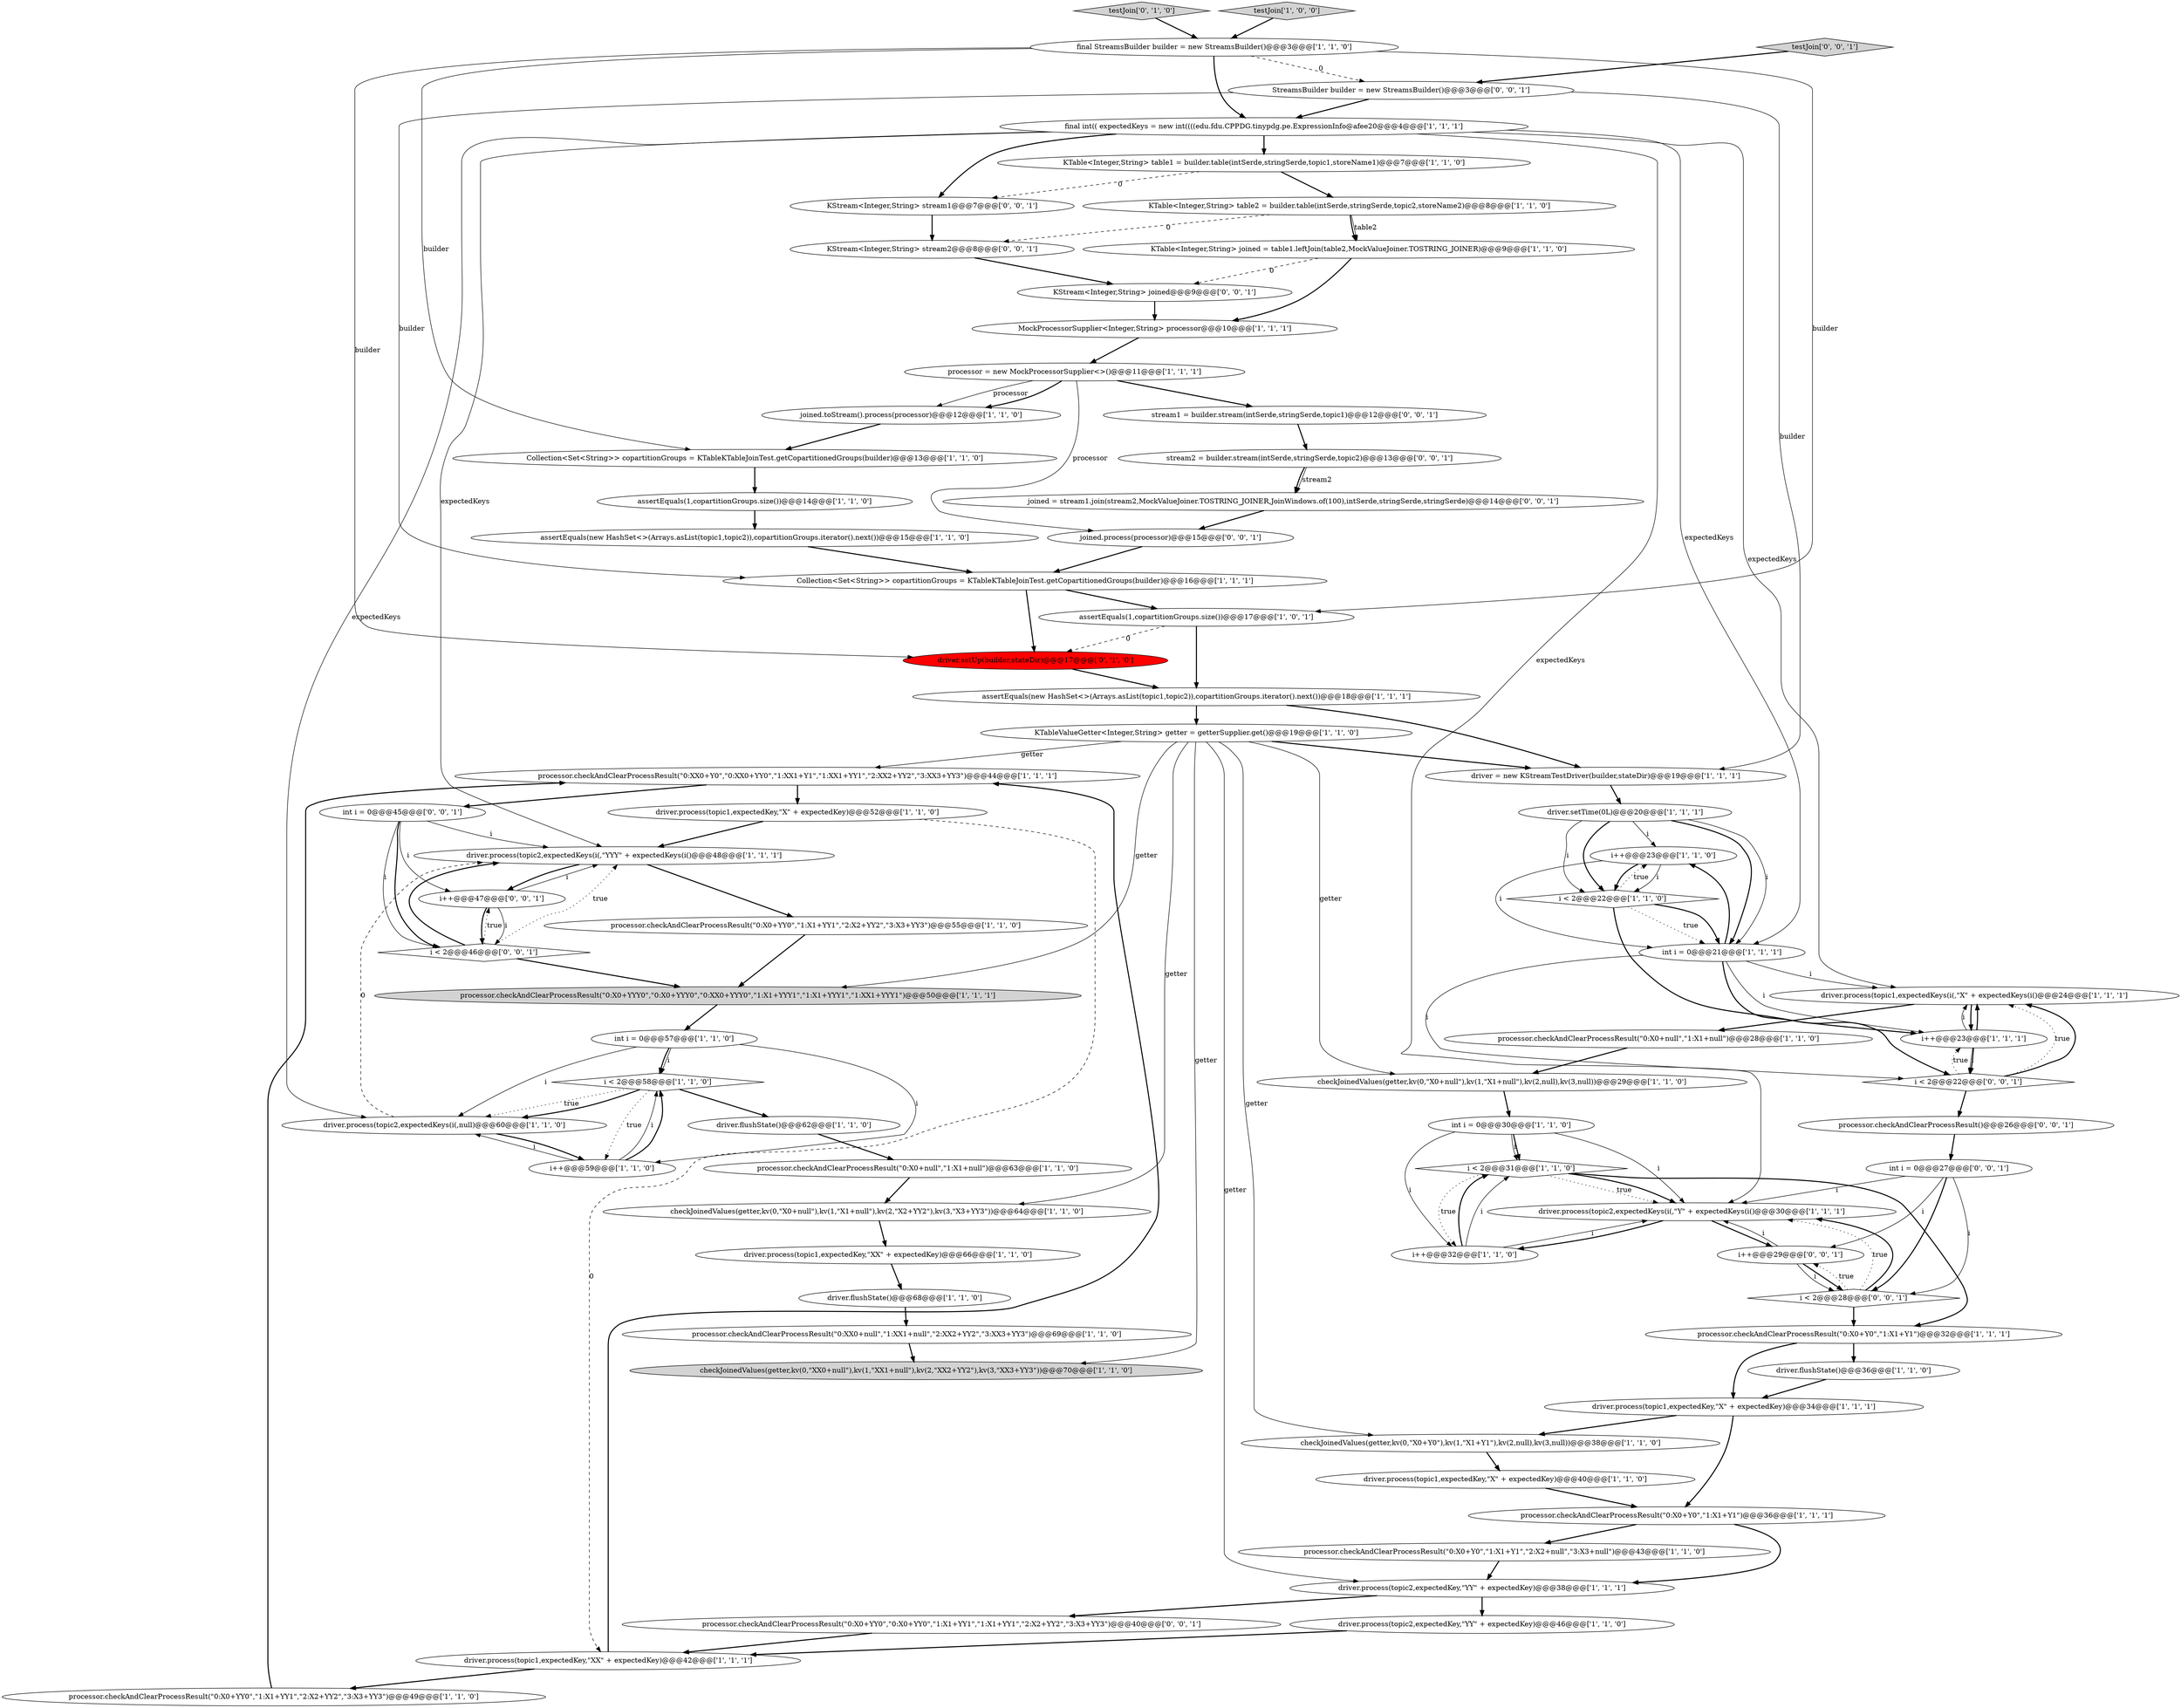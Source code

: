 digraph {
56 [style = filled, label = "testJoin['0', '1', '0']", fillcolor = lightgray, shape = diamond image = "AAA0AAABBB2BBB"];
19 [style = filled, label = "processor.checkAndClearProcessResult(\"0:X0+YY0\",\"1:X1+YY1\",\"2:X2+YY2\",\"3:X3+YY3\")@@@55@@@['1', '1', '0']", fillcolor = white, shape = ellipse image = "AAA0AAABBB1BBB"];
32 [style = filled, label = "final StreamsBuilder builder = new StreamsBuilder()@@@3@@@['1', '1', '0']", fillcolor = white, shape = ellipse image = "AAA0AAABBB1BBB"];
18 [style = filled, label = "KTable<Integer,String> joined = table1.leftJoin(table2,MockValueJoiner.TOSTRING_JOINER)@@@9@@@['1', '1', '0']", fillcolor = white, shape = ellipse image = "AAA0AAABBB1BBB"];
43 [style = filled, label = "processor.checkAndClearProcessResult(\"0:X0+null\",\"1:X1+null\")@@@63@@@['1', '1', '0']", fillcolor = white, shape = ellipse image = "AAA0AAABBB1BBB"];
64 [style = filled, label = "i++@@@47@@@['0', '0', '1']", fillcolor = white, shape = ellipse image = "AAA0AAABBB3BBB"];
69 [style = filled, label = "int i = 0@@@27@@@['0', '0', '1']", fillcolor = white, shape = ellipse image = "AAA0AAABBB3BBB"];
26 [style = filled, label = "driver.process(topic2,expectedKeys(i(,\"YYY\" + expectedKeys(i()@@@48@@@['1', '1', '1']", fillcolor = white, shape = ellipse image = "AAA0AAABBB1BBB"];
11 [style = filled, label = "driver.flushState()@@@36@@@['1', '1', '0']", fillcolor = white, shape = ellipse image = "AAA0AAABBB1BBB"];
3 [style = filled, label = "assertEquals(1,copartitionGroups.size())@@@17@@@['1', '0', '1']", fillcolor = white, shape = ellipse image = "AAA0AAABBB1BBB"];
14 [style = filled, label = "processor.checkAndClearProcessResult(\"0:XX0+Y0\",\"0:XX0+YY0\",\"1:XX1+Y1\",\"1:XX1+YY1\",\"2:XX2+YY2\",\"3:XX3+YY3\")@@@44@@@['1', '1', '1']", fillcolor = white, shape = ellipse image = "AAA0AAABBB1BBB"];
15 [style = filled, label = "assertEquals(new HashSet<>(Arrays.asList(topic1,topic2)),copartitionGroups.iterator().next())@@@18@@@['1', '1', '1']", fillcolor = white, shape = ellipse image = "AAA0AAABBB1BBB"];
35 [style = filled, label = "i < 2@@@58@@@['1', '1', '0']", fillcolor = white, shape = diamond image = "AAA0AAABBB1BBB"];
9 [style = filled, label = "KTableValueGetter<Integer,String> getter = getterSupplier.get()@@@19@@@['1', '1', '0']", fillcolor = white, shape = ellipse image = "AAA0AAABBB1BBB"];
33 [style = filled, label = "i++@@@23@@@['1', '1', '0']", fillcolor = white, shape = ellipse image = "AAA0AAABBB1BBB"];
48 [style = filled, label = "processor = new MockProcessorSupplier<>()@@@11@@@['1', '1', '1']", fillcolor = white, shape = ellipse image = "AAA0AAABBB1BBB"];
46 [style = filled, label = "processor.checkAndClearProcessResult(\"0:X0+Y0\",\"1:X1+Y1\",\"2:X2+null\",\"3:X3+null\")@@@43@@@['1', '1', '0']", fillcolor = white, shape = ellipse image = "AAA0AAABBB1BBB"];
25 [style = filled, label = "i < 2@@@31@@@['1', '1', '0']", fillcolor = white, shape = diamond image = "AAA0AAABBB1BBB"];
72 [style = filled, label = "i++@@@29@@@['0', '0', '1']", fillcolor = white, shape = ellipse image = "AAA0AAABBB3BBB"];
10 [style = filled, label = "int i = 0@@@30@@@['1', '1', '0']", fillcolor = white, shape = ellipse image = "AAA0AAABBB1BBB"];
7 [style = filled, label = "assertEquals(1,copartitionGroups.size())@@@14@@@['1', '1', '0']", fillcolor = white, shape = ellipse image = "AAA0AAABBB1BBB"];
34 [style = filled, label = "checkJoinedValues(getter,kv(0,\"X0+null\"),kv(1,\"X1+null\"),kv(2,null),kv(3,null))@@@29@@@['1', '1', '0']", fillcolor = white, shape = ellipse image = "AAA0AAABBB1BBB"];
29 [style = filled, label = "driver.process(topic1,expectedKey,\"XX\" + expectedKey)@@@42@@@['1', '1', '1']", fillcolor = white, shape = ellipse image = "AAA0AAABBB1BBB"];
71 [style = filled, label = "testJoin['0', '0', '1']", fillcolor = lightgray, shape = diamond image = "AAA0AAABBB3BBB"];
61 [style = filled, label = "stream1 = builder.stream(intSerde,stringSerde,topic1)@@@12@@@['0', '0', '1']", fillcolor = white, shape = ellipse image = "AAA0AAABBB3BBB"];
31 [style = filled, label = "i < 2@@@22@@@['1', '1', '0']", fillcolor = white, shape = diamond image = "AAA0AAABBB1BBB"];
38 [style = filled, label = "int i = 0@@@57@@@['1', '1', '0']", fillcolor = white, shape = ellipse image = "AAA0AAABBB1BBB"];
16 [style = filled, label = "final int(( expectedKeys = new int((((edu.fdu.CPPDG.tinypdg.pe.ExpressionInfo@afee20@@@4@@@['1', '1', '1']", fillcolor = white, shape = ellipse image = "AAA0AAABBB1BBB"];
75 [style = filled, label = "processor.checkAndClearProcessResult(\"0:X0+YY0\",\"0:X0+YY0\",\"1:X1+YY1\",\"1:X1+YY1\",\"2:X2+YY2\",\"3:X3+YY3\")@@@40@@@['0', '0', '1']", fillcolor = white, shape = ellipse image = "AAA0AAABBB3BBB"];
73 [style = filled, label = "joined.process(processor)@@@15@@@['0', '0', '1']", fillcolor = white, shape = ellipse image = "AAA0AAABBB3BBB"];
40 [style = filled, label = "joined.toStream().process(processor)@@@12@@@['1', '1', '0']", fillcolor = white, shape = ellipse image = "AAA0AAABBB1BBB"];
60 [style = filled, label = "i < 2@@@22@@@['0', '0', '1']", fillcolor = white, shape = diamond image = "AAA0AAABBB3BBB"];
20 [style = filled, label = "checkJoinedValues(getter,kv(0,\"X0+Y0\"),kv(1,\"X1+Y1\"),kv(2,null),kv(3,null))@@@38@@@['1', '1', '0']", fillcolor = white, shape = ellipse image = "AAA0AAABBB1BBB"];
39 [style = filled, label = "driver = new KStreamTestDriver(builder,stateDir)@@@19@@@['1', '1', '1']", fillcolor = white, shape = ellipse image = "AAA0AAABBB1BBB"];
37 [style = filled, label = "Collection<Set<String>> copartitionGroups = KTableKTableJoinTest.getCopartitionedGroups(builder)@@@13@@@['1', '1', '0']", fillcolor = white, shape = ellipse image = "AAA0AAABBB1BBB"];
49 [style = filled, label = "processor.checkAndClearProcessResult(\"0:X0+Y0\",\"1:X1+Y1\")@@@32@@@['1', '1', '1']", fillcolor = white, shape = ellipse image = "AAA0AAABBB1BBB"];
8 [style = filled, label = "driver.process(topic1,expectedKey,\"XX\" + expectedKey)@@@66@@@['1', '1', '0']", fillcolor = white, shape = ellipse image = "AAA0AAABBB1BBB"];
58 [style = filled, label = "joined = stream1.join(stream2,MockValueJoiner.TOSTRING_JOINER,JoinWindows.of(100),intSerde,stringSerde,stringSerde)@@@14@@@['0', '0', '1']", fillcolor = white, shape = ellipse image = "AAA0AAABBB3BBB"];
67 [style = filled, label = "KStream<Integer,String> stream1@@@7@@@['0', '0', '1']", fillcolor = white, shape = ellipse image = "AAA0AAABBB3BBB"];
23 [style = filled, label = "driver.flushState()@@@62@@@['1', '1', '0']", fillcolor = white, shape = ellipse image = "AAA0AAABBB1BBB"];
30 [style = filled, label = "driver.flushState()@@@68@@@['1', '1', '0']", fillcolor = white, shape = ellipse image = "AAA0AAABBB1BBB"];
36 [style = filled, label = "driver.process(topic1,expectedKey,\"X\" + expectedKey)@@@34@@@['1', '1', '1']", fillcolor = white, shape = ellipse image = "AAA0AAABBB1BBB"];
27 [style = filled, label = "processor.checkAndClearProcessResult(\"0:X0+YYY0\",\"0:X0+YYY0\",\"0:XX0+YYY0\",\"1:X1+YYY1\",\"1:X1+YYY1\",\"1:XX1+YYY1\")@@@50@@@['1', '1', '1']", fillcolor = lightgray, shape = ellipse image = "AAA0AAABBB1BBB"];
44 [style = filled, label = "MockProcessorSupplier<Integer,String> processor@@@10@@@['1', '1', '1']", fillcolor = white, shape = ellipse image = "AAA0AAABBB1BBB"];
1 [style = filled, label = "checkJoinedValues(getter,kv(0,\"X0+null\"),kv(1,\"X1+null\"),kv(2,\"X2+YY2\"),kv(3,\"X3+YY3\"))@@@64@@@['1', '1', '0']", fillcolor = white, shape = ellipse image = "AAA0AAABBB1BBB"];
51 [style = filled, label = "processor.checkAndClearProcessResult(\"0:X0+YY0\",\"1:X1+YY1\",\"2:X2+YY2\",\"3:X3+YY3\")@@@49@@@['1', '1', '0']", fillcolor = white, shape = ellipse image = "AAA0AAABBB1BBB"];
53 [style = filled, label = "driver.process(topic2,expectedKeys(i(,null)@@@60@@@['1', '1', '0']", fillcolor = white, shape = ellipse image = "AAA0AAABBB1BBB"];
54 [style = filled, label = "i++@@@23@@@['1', '1', '1']", fillcolor = white, shape = ellipse image = "AAA0AAABBB1BBB"];
63 [style = filled, label = "i < 2@@@46@@@['0', '0', '1']", fillcolor = white, shape = diamond image = "AAA0AAABBB3BBB"];
66 [style = filled, label = "processor.checkAndClearProcessResult()@@@26@@@['0', '0', '1']", fillcolor = white, shape = ellipse image = "AAA0AAABBB3BBB"];
24 [style = filled, label = "processor.checkAndClearProcessResult(\"0:X0+null\",\"1:X1+null\")@@@28@@@['1', '1', '0']", fillcolor = white, shape = ellipse image = "AAA0AAABBB1BBB"];
28 [style = filled, label = "int i = 0@@@21@@@['1', '1', '1']", fillcolor = white, shape = ellipse image = "AAA0AAABBB1BBB"];
6 [style = filled, label = "driver.process(topic1,expectedKey,\"X\" + expectedKey)@@@40@@@['1', '1', '0']", fillcolor = white, shape = ellipse image = "AAA0AAABBB1BBB"];
12 [style = filled, label = "processor.checkAndClearProcessResult(\"0:X0+Y0\",\"1:X1+Y1\")@@@36@@@['1', '1', '1']", fillcolor = white, shape = ellipse image = "AAA0AAABBB1BBB"];
13 [style = filled, label = "processor.checkAndClearProcessResult(\"0:XX0+null\",\"1:XX1+null\",\"2:XX2+YY2\",\"3:XX3+YY3\")@@@69@@@['1', '1', '0']", fillcolor = white, shape = ellipse image = "AAA0AAABBB1BBB"];
65 [style = filled, label = "KStream<Integer,String> joined@@@9@@@['0', '0', '1']", fillcolor = white, shape = ellipse image = "AAA0AAABBB3BBB"];
62 [style = filled, label = "stream2 = builder.stream(intSerde,stringSerde,topic2)@@@13@@@['0', '0', '1']", fillcolor = white, shape = ellipse image = "AAA0AAABBB3BBB"];
55 [style = filled, label = "testJoin['1', '0', '0']", fillcolor = lightgray, shape = diamond image = "AAA0AAABBB1BBB"];
21 [style = filled, label = "checkJoinedValues(getter,kv(0,\"XX0+null\"),kv(1,\"XX1+null\"),kv(2,\"XX2+YY2\"),kv(3,\"XX3+YY3\"))@@@70@@@['1', '1', '0']", fillcolor = lightgray, shape = ellipse image = "AAA0AAABBB1BBB"];
52 [style = filled, label = "driver.process(topic1,expectedKeys(i(,\"X\" + expectedKeys(i()@@@24@@@['1', '1', '1']", fillcolor = white, shape = ellipse image = "AAA0AAABBB1BBB"];
41 [style = filled, label = "driver.setTime(0L)@@@20@@@['1', '1', '1']", fillcolor = white, shape = ellipse image = "AAA0AAABBB1BBB"];
45 [style = filled, label = "driver.process(topic2,expectedKey,\"YY\" + expectedKey)@@@38@@@['1', '1', '1']", fillcolor = white, shape = ellipse image = "AAA0AAABBB1BBB"];
42 [style = filled, label = "driver.process(topic1,expectedKey,\"X\" + expectedKey)@@@52@@@['1', '1', '0']", fillcolor = white, shape = ellipse image = "AAA0AAABBB1BBB"];
57 [style = filled, label = "driver.setUp(builder,stateDir)@@@17@@@['0', '1', '0']", fillcolor = red, shape = ellipse image = "AAA1AAABBB2BBB"];
59 [style = filled, label = "StreamsBuilder builder = new StreamsBuilder()@@@3@@@['0', '0', '1']", fillcolor = white, shape = ellipse image = "AAA0AAABBB3BBB"];
50 [style = filled, label = "driver.process(topic2,expectedKey,\"YY\" + expectedKey)@@@46@@@['1', '1', '0']", fillcolor = white, shape = ellipse image = "AAA0AAABBB1BBB"];
2 [style = filled, label = "KTable<Integer,String> table1 = builder.table(intSerde,stringSerde,topic1,storeName1)@@@7@@@['1', '1', '0']", fillcolor = white, shape = ellipse image = "AAA0AAABBB1BBB"];
47 [style = filled, label = "driver.process(topic2,expectedKeys(i(,\"Y\" + expectedKeys(i()@@@30@@@['1', '1', '1']", fillcolor = white, shape = ellipse image = "AAA0AAABBB1BBB"];
68 [style = filled, label = "KStream<Integer,String> stream2@@@8@@@['0', '0', '1']", fillcolor = white, shape = ellipse image = "AAA0AAABBB3BBB"];
70 [style = filled, label = "i < 2@@@28@@@['0', '0', '1']", fillcolor = white, shape = diamond image = "AAA0AAABBB3BBB"];
22 [style = filled, label = "Collection<Set<String>> copartitionGroups = KTableKTableJoinTest.getCopartitionedGroups(builder)@@@16@@@['1', '1', '1']", fillcolor = white, shape = ellipse image = "AAA0AAABBB1BBB"];
4 [style = filled, label = "assertEquals(new HashSet<>(Arrays.asList(topic1,topic2)),copartitionGroups.iterator().next())@@@15@@@['1', '1', '0']", fillcolor = white, shape = ellipse image = "AAA0AAABBB1BBB"];
17 [style = filled, label = "i++@@@32@@@['1', '1', '0']", fillcolor = white, shape = ellipse image = "AAA0AAABBB1BBB"];
5 [style = filled, label = "i++@@@59@@@['1', '1', '0']", fillcolor = white, shape = ellipse image = "AAA0AAABBB1BBB"];
74 [style = filled, label = "int i = 0@@@45@@@['0', '0', '1']", fillcolor = white, shape = ellipse image = "AAA0AAABBB3BBB"];
0 [style = filled, label = "KTable<Integer,String> table2 = builder.table(intSerde,stringSerde,topic2,storeName2)@@@8@@@['1', '1', '0']", fillcolor = white, shape = ellipse image = "AAA0AAABBB1BBB"];
25->49 [style = bold, label=""];
17->25 [style = bold, label=""];
8->30 [style = bold, label=""];
27->38 [style = bold, label=""];
28->54 [style = solid, label="i"];
12->45 [style = bold, label=""];
30->13 [style = bold, label=""];
17->47 [style = solid, label="i"];
9->45 [style = solid, label="getter"];
75->29 [style = bold, label=""];
24->34 [style = bold, label=""];
42->29 [style = dashed, label="0"];
48->61 [style = bold, label=""];
36->12 [style = bold, label=""];
5->35 [style = solid, label="i"];
54->60 [style = solid, label="i"];
11->36 [style = bold, label=""];
36->20 [style = bold, label=""];
58->73 [style = bold, label=""];
59->22 [style = solid, label="builder"];
41->28 [style = bold, label=""];
9->27 [style = solid, label="getter"];
52->24 [style = bold, label=""];
32->59 [style = dashed, label="0"];
35->23 [style = bold, label=""];
18->44 [style = bold, label=""];
63->26 [style = dotted, label="true"];
31->28 [style = dotted, label="true"];
43->1 [style = bold, label=""];
22->57 [style = bold, label=""];
41->33 [style = solid, label="i"];
67->68 [style = bold, label=""];
29->14 [style = bold, label=""];
25->47 [style = dotted, label="true"];
16->47 [style = solid, label="expectedKeys"];
38->53 [style = solid, label="i"];
70->72 [style = dotted, label="true"];
9->1 [style = solid, label="getter"];
16->67 [style = bold, label=""];
29->51 [style = bold, label=""];
26->64 [style = bold, label=""];
49->36 [style = bold, label=""];
35->53 [style = dotted, label="true"];
40->37 [style = bold, label=""];
63->64 [style = dotted, label="true"];
60->66 [style = bold, label=""];
54->52 [style = solid, label="i"];
33->31 [style = solid, label="i"];
54->52 [style = bold, label=""];
50->29 [style = bold, label=""];
25->47 [style = bold, label=""];
9->39 [style = bold, label=""];
41->31 [style = solid, label="i"];
48->73 [style = solid, label="processor"];
56->32 [style = bold, label=""];
16->28 [style = solid, label="expectedKeys"];
54->60 [style = bold, label=""];
63->27 [style = bold, label=""];
10->17 [style = solid, label="i"];
74->63 [style = bold, label=""];
17->25 [style = solid, label="i"];
9->34 [style = solid, label="getter"];
31->33 [style = dotted, label="true"];
60->52 [style = dotted, label="true"];
66->69 [style = bold, label=""];
69->72 [style = solid, label="i"];
2->67 [style = dashed, label="0"];
51->14 [style = bold, label=""];
74->63 [style = solid, label="i"];
18->65 [style = dashed, label="0"];
10->25 [style = bold, label=""];
15->9 [style = bold, label=""];
72->70 [style = solid, label="i"];
59->39 [style = solid, label="builder"];
39->41 [style = bold, label=""];
38->5 [style = solid, label="i"];
31->28 [style = bold, label=""];
55->32 [style = bold, label=""];
38->35 [style = bold, label=""];
4->22 [style = bold, label=""];
10->47 [style = solid, label="i"];
52->54 [style = bold, label=""];
16->53 [style = solid, label="expectedKeys"];
38->35 [style = solid, label="i"];
64->26 [style = solid, label="i"];
48->40 [style = solid, label="processor"];
1->8 [style = bold, label=""];
16->52 [style = solid, label="expectedKeys"];
3->57 [style = dashed, label="0"];
63->26 [style = bold, label=""];
53->26 [style = dashed, label="0"];
14->42 [style = bold, label=""];
23->43 [style = bold, label=""];
68->65 [style = bold, label=""];
0->68 [style = dashed, label="0"];
74->26 [style = solid, label="i"];
7->4 [style = bold, label=""];
32->16 [style = bold, label=""];
26->19 [style = bold, label=""];
32->37 [style = solid, label="builder"];
60->54 [style = dotted, label="true"];
37->7 [style = bold, label=""];
70->47 [style = dotted, label="true"];
32->3 [style = solid, label="builder"];
2->0 [style = bold, label=""];
12->46 [style = bold, label=""];
33->28 [style = solid, label="i"];
28->60 [style = bold, label=""];
57->15 [style = bold, label=""];
70->47 [style = bold, label=""];
71->59 [style = bold, label=""];
65->44 [style = bold, label=""];
69->70 [style = solid, label="i"];
0->18 [style = bold, label=""];
41->31 [style = bold, label=""];
60->52 [style = bold, label=""];
41->28 [style = solid, label="i"];
49->11 [style = bold, label=""];
9->21 [style = solid, label="getter"];
5->35 [style = bold, label=""];
61->62 [style = bold, label=""];
35->53 [style = bold, label=""];
70->49 [style = bold, label=""];
31->54 [style = bold, label=""];
6->12 [style = bold, label=""];
69->47 [style = solid, label="i"];
5->53 [style = solid, label="i"];
42->26 [style = bold, label=""];
64->63 [style = solid, label="i"];
45->75 [style = bold, label=""];
53->5 [style = bold, label=""];
35->5 [style = dotted, label="true"];
72->70 [style = bold, label=""];
64->63 [style = bold, label=""];
9->20 [style = solid, label="getter"];
62->58 [style = bold, label=""];
47->72 [style = bold, label=""];
3->15 [style = bold, label=""];
59->16 [style = bold, label=""];
20->6 [style = bold, label=""];
0->18 [style = solid, label="table2"];
16->2 [style = bold, label=""];
34->10 [style = bold, label=""];
72->47 [style = solid, label="i"];
73->22 [style = bold, label=""];
48->40 [style = bold, label=""];
28->60 [style = solid, label="i"];
28->52 [style = solid, label="i"];
22->3 [style = bold, label=""];
14->74 [style = bold, label=""];
9->14 [style = solid, label="getter"];
28->33 [style = bold, label=""];
25->17 [style = dotted, label="true"];
45->50 [style = bold, label=""];
44->48 [style = bold, label=""];
74->64 [style = solid, label="i"];
19->27 [style = bold, label=""];
15->39 [style = bold, label=""];
10->25 [style = solid, label="i"];
62->58 [style = solid, label="stream2"];
33->31 [style = bold, label=""];
46->45 [style = bold, label=""];
69->70 [style = bold, label=""];
47->17 [style = bold, label=""];
13->21 [style = bold, label=""];
32->57 [style = solid, label="builder"];
16->26 [style = solid, label="expectedKeys"];
}
